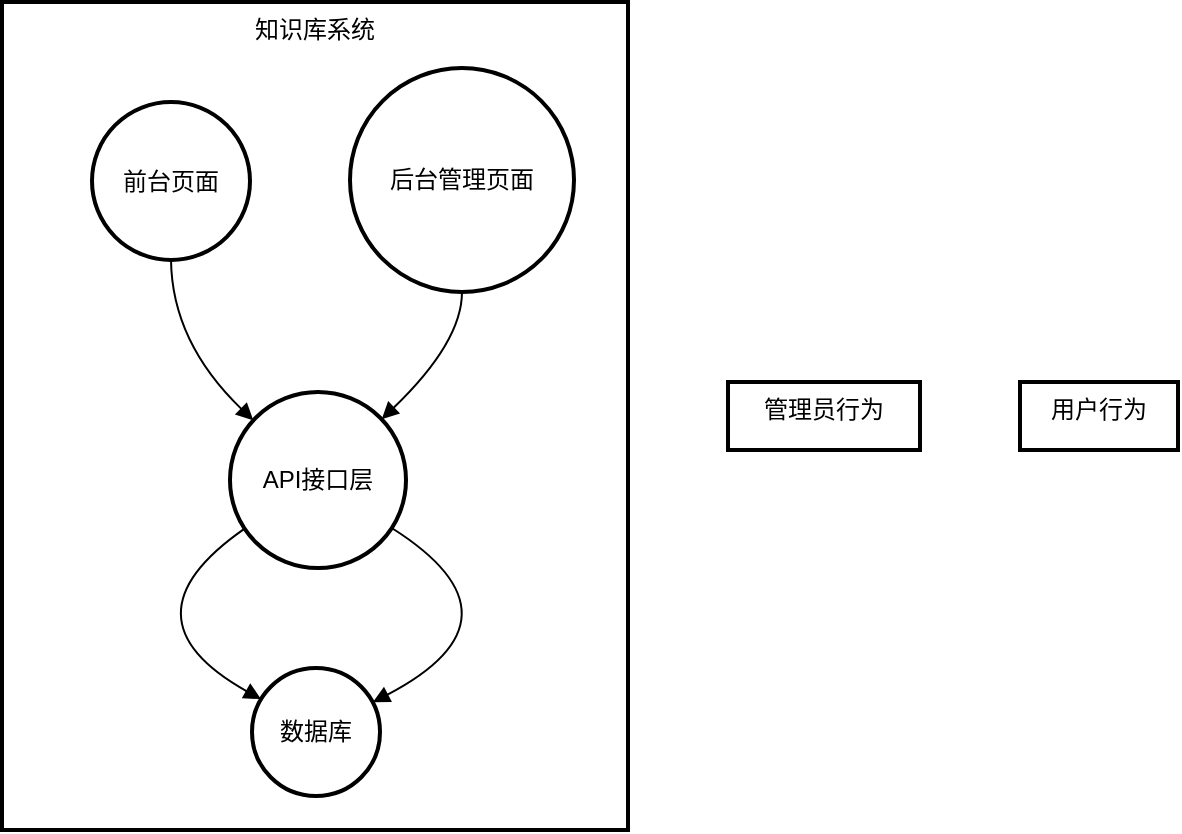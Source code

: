 <mxfile version="24.7.8">
  <diagram name="第 1 页" id="Q35eOyaFeYMY9Arn4B4O">
    <mxGraphModel>
      <root>
        <mxCell id="0" />
        <mxCell id="1" parent="0" />
        <mxCell id="2" value="知识库系统" style="whiteSpace=wrap;strokeWidth=2;verticalAlign=top;" vertex="1" parent="1">
          <mxGeometry width="313" height="414" as="geometry" />
        </mxCell>
        <mxCell id="3" value="前台页面" style="ellipse;aspect=fixed;strokeWidth=2;whiteSpace=wrap;" vertex="1" parent="2">
          <mxGeometry x="45" y="50" width="79" height="79" as="geometry" />
        </mxCell>
        <mxCell id="4" value="API接口层" style="ellipse;aspect=fixed;strokeWidth=2;whiteSpace=wrap;" vertex="1" parent="2">
          <mxGeometry x="114" y="195" width="88" height="88" as="geometry" />
        </mxCell>
        <mxCell id="5" value="数据库" style="ellipse;aspect=fixed;strokeWidth=2;whiteSpace=wrap;" vertex="1" parent="2">
          <mxGeometry x="125" y="333" width="64" height="64" as="geometry" />
        </mxCell>
        <mxCell id="6" value="后台管理页面" style="ellipse;aspect=fixed;strokeWidth=2;whiteSpace=wrap;" vertex="1" parent="2">
          <mxGeometry x="174" y="33" width="112" height="112" as="geometry" />
        </mxCell>
        <mxCell id="7" value="" style="curved=1;startArrow=none;endArrow=block;exitX=0.5;exitY=0.99;entryX=-0.01;entryY=0.03;" edge="1" parent="2" source="3" target="4">
          <mxGeometry relative="1" as="geometry">
            <Array as="points">
              <mxPoint x="85" y="170" />
            </Array>
          </mxGeometry>
        </mxCell>
        <mxCell id="8" value="" style="curved=1;startArrow=none;endArrow=block;exitX=-0.01;exitY=0.84;entryX=0.01;entryY=0.21;" edge="1" parent="2" source="4" target="5">
          <mxGeometry relative="1" as="geometry">
            <Array as="points">
              <mxPoint x="57" y="308" />
            </Array>
          </mxGeometry>
        </mxCell>
        <mxCell id="9" value="" style="curved=1;startArrow=none;endArrow=block;exitX=0.5;exitY=1;entryX=0.99;entryY=0.03;" edge="1" parent="2" source="6" target="4">
          <mxGeometry relative="1" as="geometry">
            <Array as="points">
              <mxPoint x="230" y="170" />
            </Array>
          </mxGeometry>
        </mxCell>
        <mxCell id="10" value="" style="curved=1;startArrow=none;endArrow=block;exitX=0.99;exitY=0.82;entryX=1.01;entryY=0.23;" edge="1" parent="2" source="4" target="5">
          <mxGeometry relative="1" as="geometry">
            <Array as="points">
              <mxPoint x="266" y="308" />
            </Array>
          </mxGeometry>
        </mxCell>
        <mxCell id="11" value="管理员行为" style="whiteSpace=wrap;strokeWidth=2;verticalAlign=top;" vertex="1" parent="1">
          <mxGeometry x="363" y="190" width="96" height="34" as="geometry" />
        </mxCell>
        <mxCell id="12" value="用户行为" style="whiteSpace=wrap;strokeWidth=2;verticalAlign=top;" vertex="1" parent="1">
          <mxGeometry x="509" y="190" width="79" height="34" as="geometry" />
        </mxCell>
      </root>
    </mxGraphModel>
  </diagram>
</mxfile>
